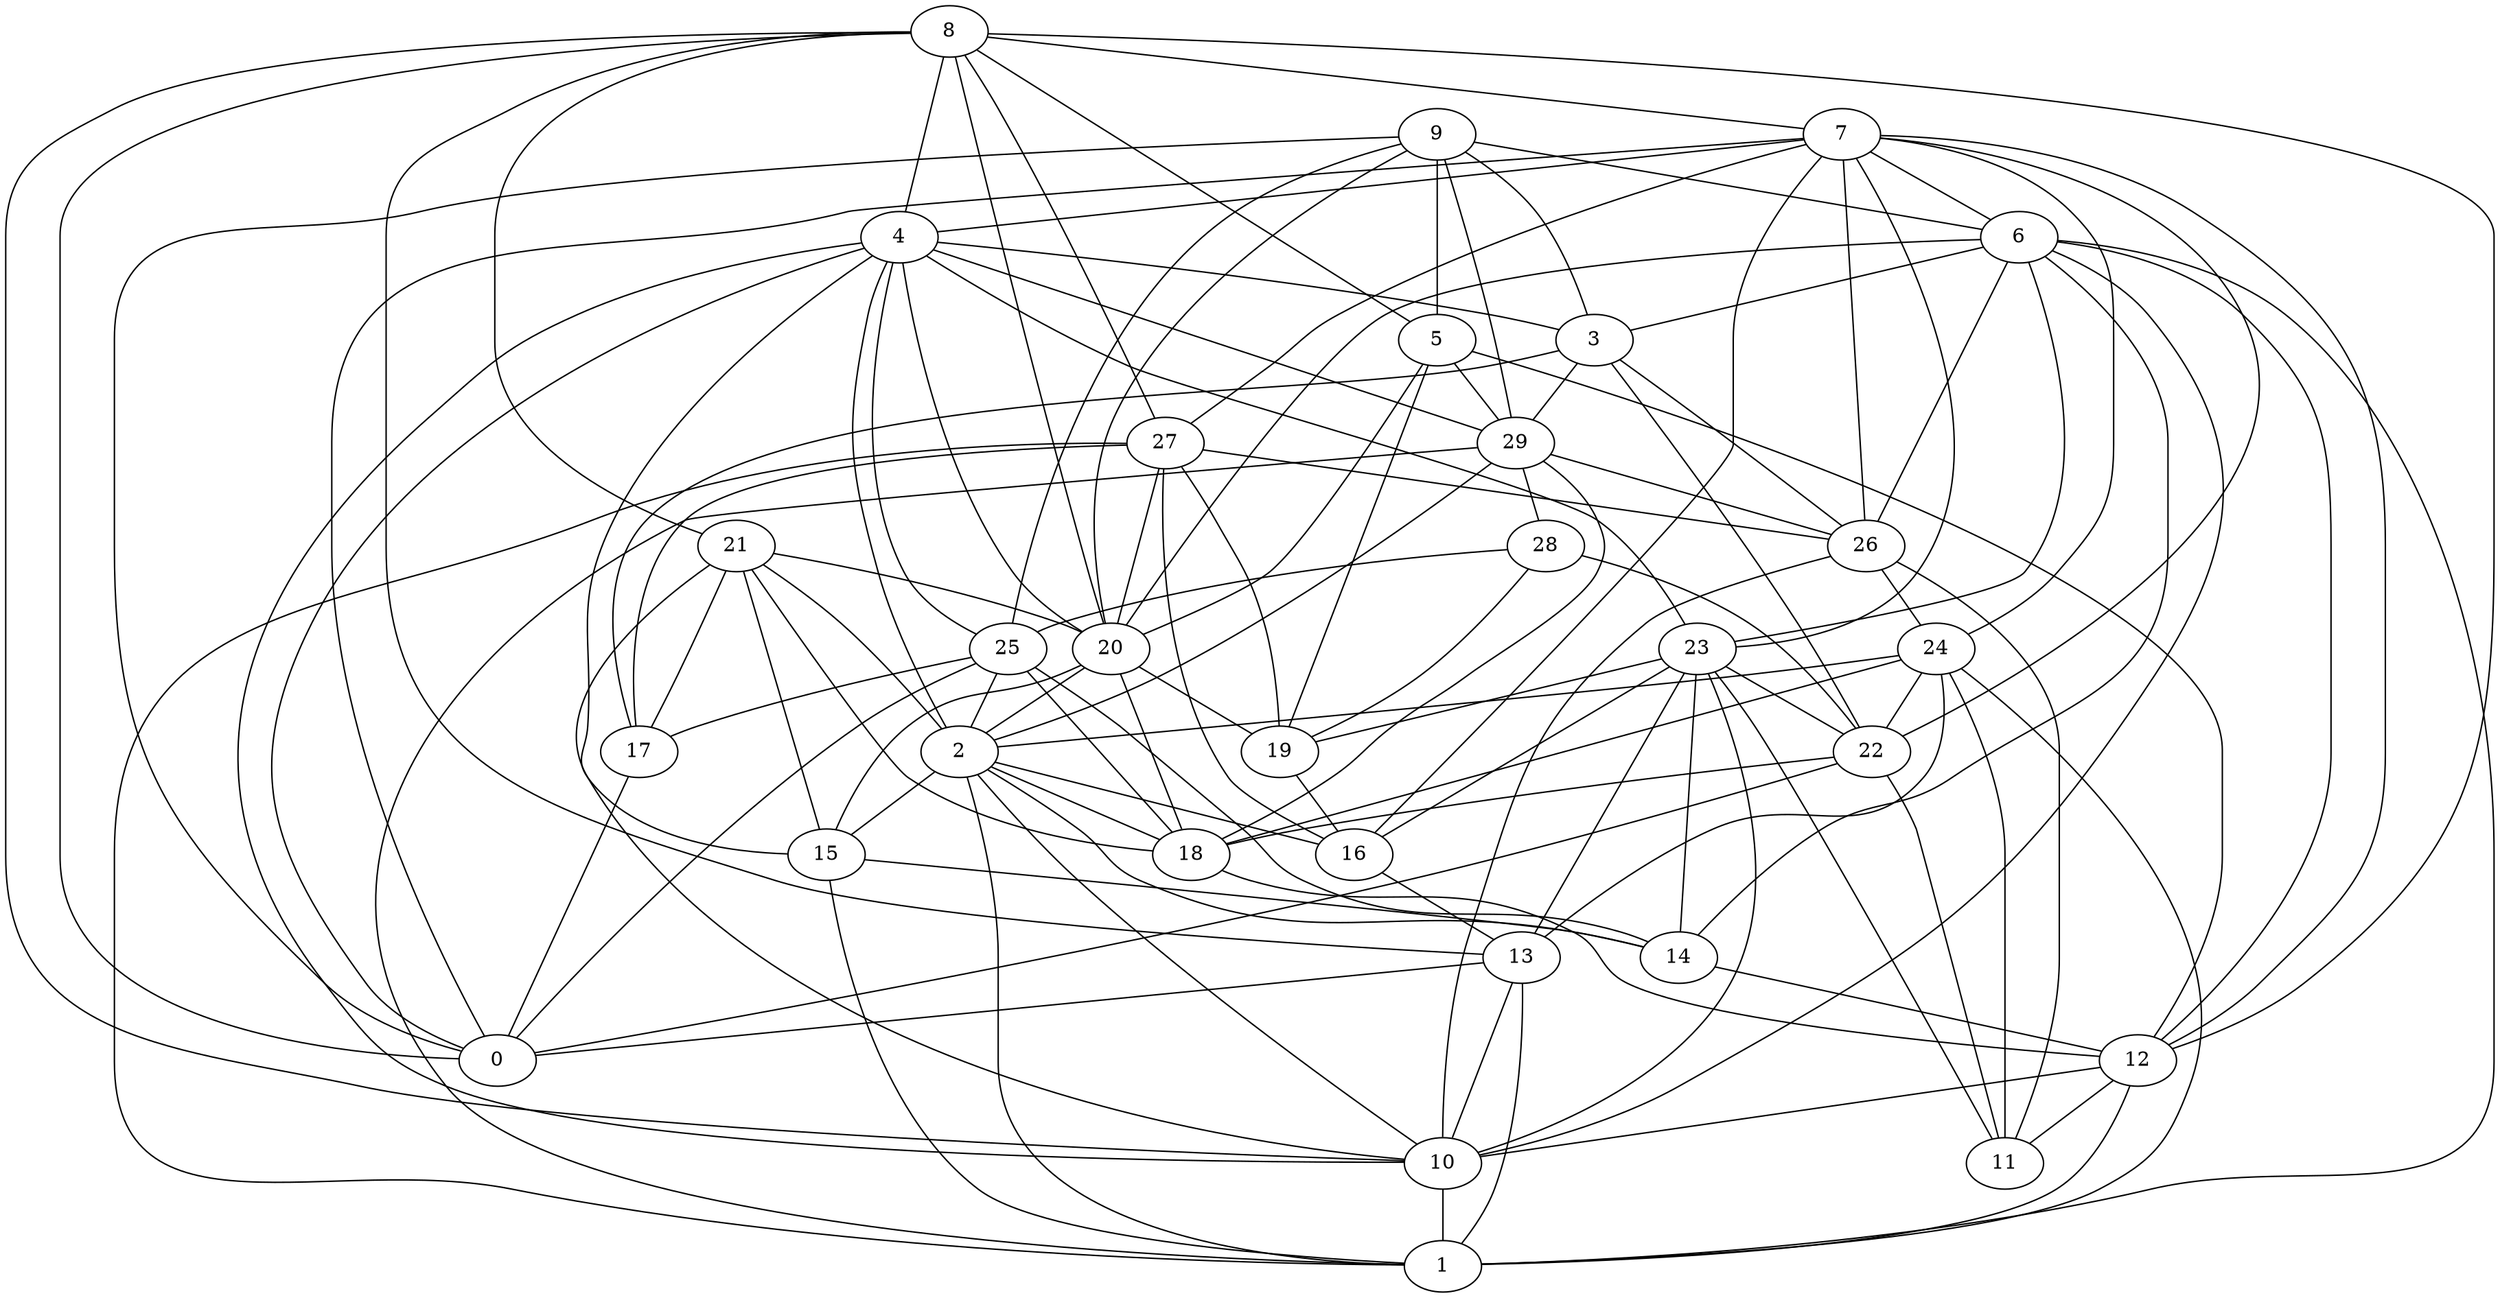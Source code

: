 digraph GG_graph {

subgraph G_graph {
edge [color = black]
"12" -> "10" [dir = none]
"4" -> "15" [dir = none]
"8" -> "10" [dir = none]
"15" -> "14" [dir = none]
"15" -> "1" [dir = none]
"13" -> "1" [dir = none]
"29" -> "28" [dir = none]
"27" -> "17" [dir = none]
"27" -> "20" [dir = none]
"27" -> "19" [dir = none]
"27" -> "26" [dir = none]
"27" -> "1" [dir = none]
"9" -> "0" [dir = none]
"10" -> "1" [dir = none]
"7" -> "0" [dir = none]
"7" -> "27" [dir = none]
"6" -> "3" [dir = none]
"6" -> "14" [dir = none]
"3" -> "22" [dir = none]
"3" -> "29" [dir = none]
"16" -> "13" [dir = none]
"24" -> "11" [dir = none]
"24" -> "18" [dir = none]
"24" -> "13" [dir = none]
"23" -> "13" [dir = none]
"21" -> "2" [dir = none]
"2" -> "1" [dir = none]
"25" -> "2" [dir = none]
"5" -> "29" [dir = none]
"25" -> "14" [dir = none]
"22" -> "11" [dir = none]
"13" -> "0" [dir = none]
"5" -> "12" [dir = none]
"3" -> "17" [dir = none]
"23" -> "14" [dir = none]
"8" -> "21" [dir = none]
"8" -> "13" [dir = none]
"7" -> "23" [dir = none]
"28" -> "25" [dir = none]
"7" -> "16" [dir = none]
"26" -> "11" [dir = none]
"9" -> "5" [dir = none]
"6" -> "20" [dir = none]
"4" -> "10" [dir = none]
"6" -> "1" [dir = none]
"23" -> "16" [dir = none]
"12" -> "1" [dir = none]
"6" -> "12" [dir = none]
"4" -> "25" [dir = none]
"13" -> "10" [dir = none]
"29" -> "26" [dir = none]
"2" -> "18" [dir = none]
"23" -> "19" [dir = none]
"23" -> "11" [dir = none]
"24" -> "22" [dir = none]
"24" -> "2" [dir = none]
"6" -> "10" [dir = none]
"4" -> "29" [dir = none]
"29" -> "1" [dir = none]
"2" -> "14" [dir = none]
"28" -> "19" [dir = none]
"14" -> "12" [dir = none]
"23" -> "10" [dir = none]
"24" -> "1" [dir = none]
"4" -> "23" [dir = none]
"25" -> "0" [dir = none]
"7" -> "4" [dir = none]
"2" -> "15" [dir = none]
"17" -> "0" [dir = none]
"20" -> "19" [dir = none]
"5" -> "20" [dir = none]
"26" -> "10" [dir = none]
"29" -> "18" [dir = none]
"20" -> "15" [dir = none]
"7" -> "24" [dir = none]
"20" -> "2" [dir = none]
"6" -> "23" [dir = none]
"8" -> "5" [dir = none]
"28" -> "22" [dir = none]
"4" -> "0" [dir = none]
"3" -> "26" [dir = none]
"12" -> "11" [dir = none]
"9" -> "6" [dir = none]
"29" -> "2" [dir = none]
"4" -> "2" [dir = none]
"18" -> "12" [dir = none]
"8" -> "12" [dir = none]
"9" -> "20" [dir = none]
"21" -> "18" [dir = none]
"2" -> "10" [dir = none]
"7" -> "6" [dir = none]
"22" -> "18" [dir = none]
"8" -> "27" [dir = none]
"21" -> "10" [dir = none]
"7" -> "12" [dir = none]
"9" -> "29" [dir = none]
"20" -> "18" [dir = none]
"27" -> "16" [dir = none]
"25" -> "18" [dir = none]
"8" -> "7" [dir = none]
"19" -> "16" [dir = none]
"21" -> "20" [dir = none]
"21" -> "17" [dir = none]
"7" -> "22" [dir = none]
"8" -> "0" [dir = none]
"25" -> "17" [dir = none]
"9" -> "25" [dir = none]
"8" -> "20" [dir = none]
"26" -> "24" [dir = none]
"23" -> "22" [dir = none]
"4" -> "20" [dir = none]
"22" -> "0" [dir = none]
"21" -> "15" [dir = none]
"7" -> "26" [dir = none]
"6" -> "26" [dir = none]
"5" -> "19" [dir = none]
"8" -> "4" [dir = none]
"9" -> "3" [dir = none]
"2" -> "16" [dir = none]
"4" -> "3" [dir = none]
}

}
